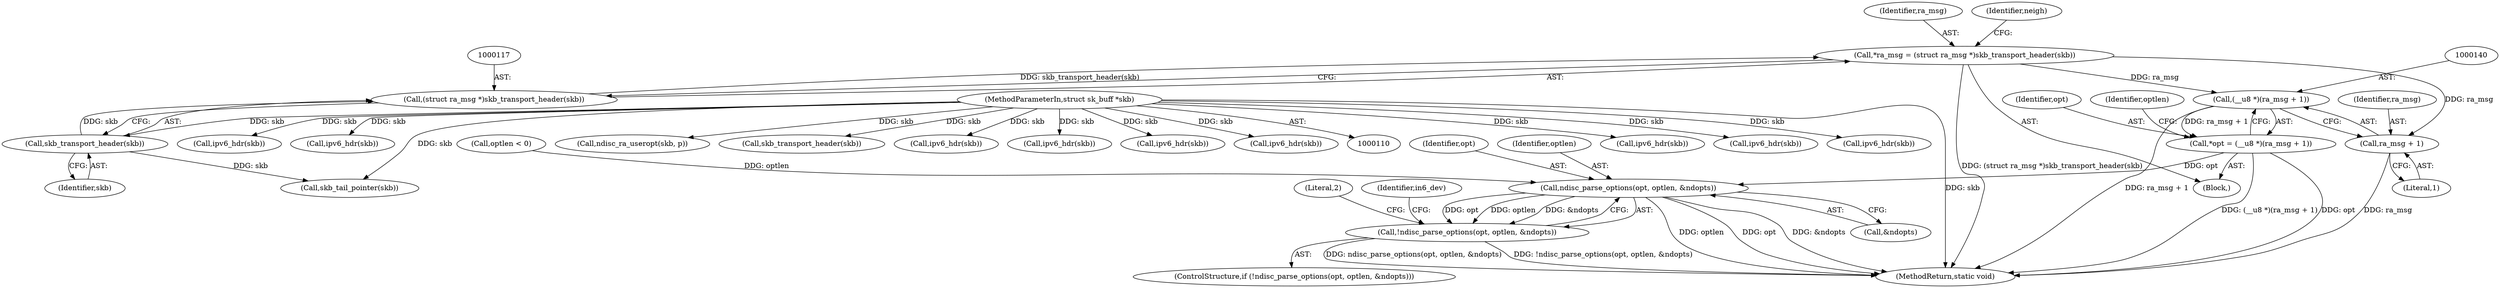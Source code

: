 digraph "0_linux_6fd99094de2b83d1d4c8457f2c83483b2828e75a@pointer" {
"1000114" [label="(Call,*ra_msg = (struct ra_msg *)skb_transport_header(skb))"];
"1000116" [label="(Call,(struct ra_msg *)skb_transport_header(skb))"];
"1000118" [label="(Call,skb_transport_header(skb))"];
"1000111" [label="(MethodParameterIn,struct sk_buff *skb)"];
"1000139" [label="(Call,(__u8 *)(ra_msg + 1))"];
"1000137" [label="(Call,*opt = (__u8 *)(ra_msg + 1))"];
"1000225" [label="(Call,ndisc_parse_options(opt, optlen, &ndopts))"];
"1000224" [label="(Call,!ndisc_parse_options(opt, optlen, &ndopts))"];
"1000141" [label="(Call,ra_msg + 1)"];
"1000116" [label="(Call,(struct ra_msg *)skb_transport_header(skb))"];
"1000226" [label="(Identifier,opt)"];
"1001081" [label="(Call,ndisc_ra_useropt(skb, p))"];
"1000142" [label="(Identifier,ra_msg)"];
"1000111" [label="(MethodParameterIn,struct sk_buff *skb)"];
"1000138" [label="(Identifier,opt)"];
"1000170" [label="(Call,ipv6_hdr(skb))"];
"1000145" [label="(Identifier,optlen)"];
"1000223" [label="(ControlStructure,if (!ndisc_parse_options(opt, optlen, &ndopts)))"];
"1000114" [label="(Call,*ra_msg = (struct ra_msg *)skb_transport_header(skb))"];
"1000232" [label="(Literal,2)"];
"1000115" [label="(Identifier,ra_msg)"];
"1000225" [label="(Call,ndisc_parse_options(opt, optlen, &ndopts))"];
"1000119" [label="(Identifier,skb)"];
"1000118" [label="(Call,skb_transport_header(skb))"];
"1000141" [label="(Call,ra_msg + 1)"];
"1000396" [label="(Call,ipv6_hdr(skb))"];
"1000914" [label="(Call,ipv6_hdr(skb))"];
"1000346" [label="(Call,ipv6_hdr(skb))"];
"1000495" [label="(Call,ipv6_hdr(skb))"];
"1001104" [label="(MethodReturn,static void)"];
"1000137" [label="(Call,*opt = (__u8 *)(ra_msg + 1))"];
"1000150" [label="(Call,skb_transport_header(skb))"];
"1000112" [label="(Block,)"];
"1000227" [label="(Identifier,optlen)"];
"1000224" [label="(Call,!ndisc_parse_options(opt, optlen, &ndopts))"];
"1000239" [label="(Identifier,in6_dev)"];
"1000734" [label="(Call,ipv6_hdr(skb))"];
"1000813" [label="(Call,ipv6_hdr(skb))"];
"1000228" [label="(Call,&ndopts)"];
"1000414" [label="(Call,ipv6_hdr(skb))"];
"1000181" [label="(Call,optlen < 0)"];
"1000148" [label="(Call,skb_tail_pointer(skb))"];
"1000139" [label="(Call,(__u8 *)(ra_msg + 1))"];
"1000122" [label="(Identifier,neigh)"];
"1000143" [label="(Literal,1)"];
"1000468" [label="(Call,ipv6_hdr(skb))"];
"1000114" -> "1000112"  [label="AST: "];
"1000114" -> "1000116"  [label="CFG: "];
"1000115" -> "1000114"  [label="AST: "];
"1000116" -> "1000114"  [label="AST: "];
"1000122" -> "1000114"  [label="CFG: "];
"1000114" -> "1001104"  [label="DDG: (struct ra_msg *)skb_transport_header(skb)"];
"1000116" -> "1000114"  [label="DDG: skb_transport_header(skb)"];
"1000114" -> "1000139"  [label="DDG: ra_msg"];
"1000114" -> "1000141"  [label="DDG: ra_msg"];
"1000116" -> "1000118"  [label="CFG: "];
"1000117" -> "1000116"  [label="AST: "];
"1000118" -> "1000116"  [label="AST: "];
"1000118" -> "1000116"  [label="DDG: skb"];
"1000118" -> "1000119"  [label="CFG: "];
"1000119" -> "1000118"  [label="AST: "];
"1000111" -> "1000118"  [label="DDG: skb"];
"1000118" -> "1000148"  [label="DDG: skb"];
"1000111" -> "1000110"  [label="AST: "];
"1000111" -> "1001104"  [label="DDG: skb"];
"1000111" -> "1000148"  [label="DDG: skb"];
"1000111" -> "1000150"  [label="DDG: skb"];
"1000111" -> "1000170"  [label="DDG: skb"];
"1000111" -> "1000346"  [label="DDG: skb"];
"1000111" -> "1000396"  [label="DDG: skb"];
"1000111" -> "1000414"  [label="DDG: skb"];
"1000111" -> "1000468"  [label="DDG: skb"];
"1000111" -> "1000495"  [label="DDG: skb"];
"1000111" -> "1000734"  [label="DDG: skb"];
"1000111" -> "1000813"  [label="DDG: skb"];
"1000111" -> "1000914"  [label="DDG: skb"];
"1000111" -> "1001081"  [label="DDG: skb"];
"1000139" -> "1000137"  [label="AST: "];
"1000139" -> "1000141"  [label="CFG: "];
"1000140" -> "1000139"  [label="AST: "];
"1000141" -> "1000139"  [label="AST: "];
"1000137" -> "1000139"  [label="CFG: "];
"1000139" -> "1001104"  [label="DDG: ra_msg + 1"];
"1000139" -> "1000137"  [label="DDG: ra_msg + 1"];
"1000137" -> "1000112"  [label="AST: "];
"1000138" -> "1000137"  [label="AST: "];
"1000145" -> "1000137"  [label="CFG: "];
"1000137" -> "1001104"  [label="DDG: (__u8 *)(ra_msg + 1)"];
"1000137" -> "1001104"  [label="DDG: opt"];
"1000137" -> "1000225"  [label="DDG: opt"];
"1000225" -> "1000224"  [label="AST: "];
"1000225" -> "1000228"  [label="CFG: "];
"1000226" -> "1000225"  [label="AST: "];
"1000227" -> "1000225"  [label="AST: "];
"1000228" -> "1000225"  [label="AST: "];
"1000224" -> "1000225"  [label="CFG: "];
"1000225" -> "1001104"  [label="DDG: optlen"];
"1000225" -> "1001104"  [label="DDG: opt"];
"1000225" -> "1001104"  [label="DDG: &ndopts"];
"1000225" -> "1000224"  [label="DDG: opt"];
"1000225" -> "1000224"  [label="DDG: optlen"];
"1000225" -> "1000224"  [label="DDG: &ndopts"];
"1000181" -> "1000225"  [label="DDG: optlen"];
"1000224" -> "1000223"  [label="AST: "];
"1000232" -> "1000224"  [label="CFG: "];
"1000239" -> "1000224"  [label="CFG: "];
"1000224" -> "1001104"  [label="DDG: ndisc_parse_options(opt, optlen, &ndopts)"];
"1000224" -> "1001104"  [label="DDG: !ndisc_parse_options(opt, optlen, &ndopts)"];
"1000141" -> "1000143"  [label="CFG: "];
"1000142" -> "1000141"  [label="AST: "];
"1000143" -> "1000141"  [label="AST: "];
"1000141" -> "1001104"  [label="DDG: ra_msg"];
}
